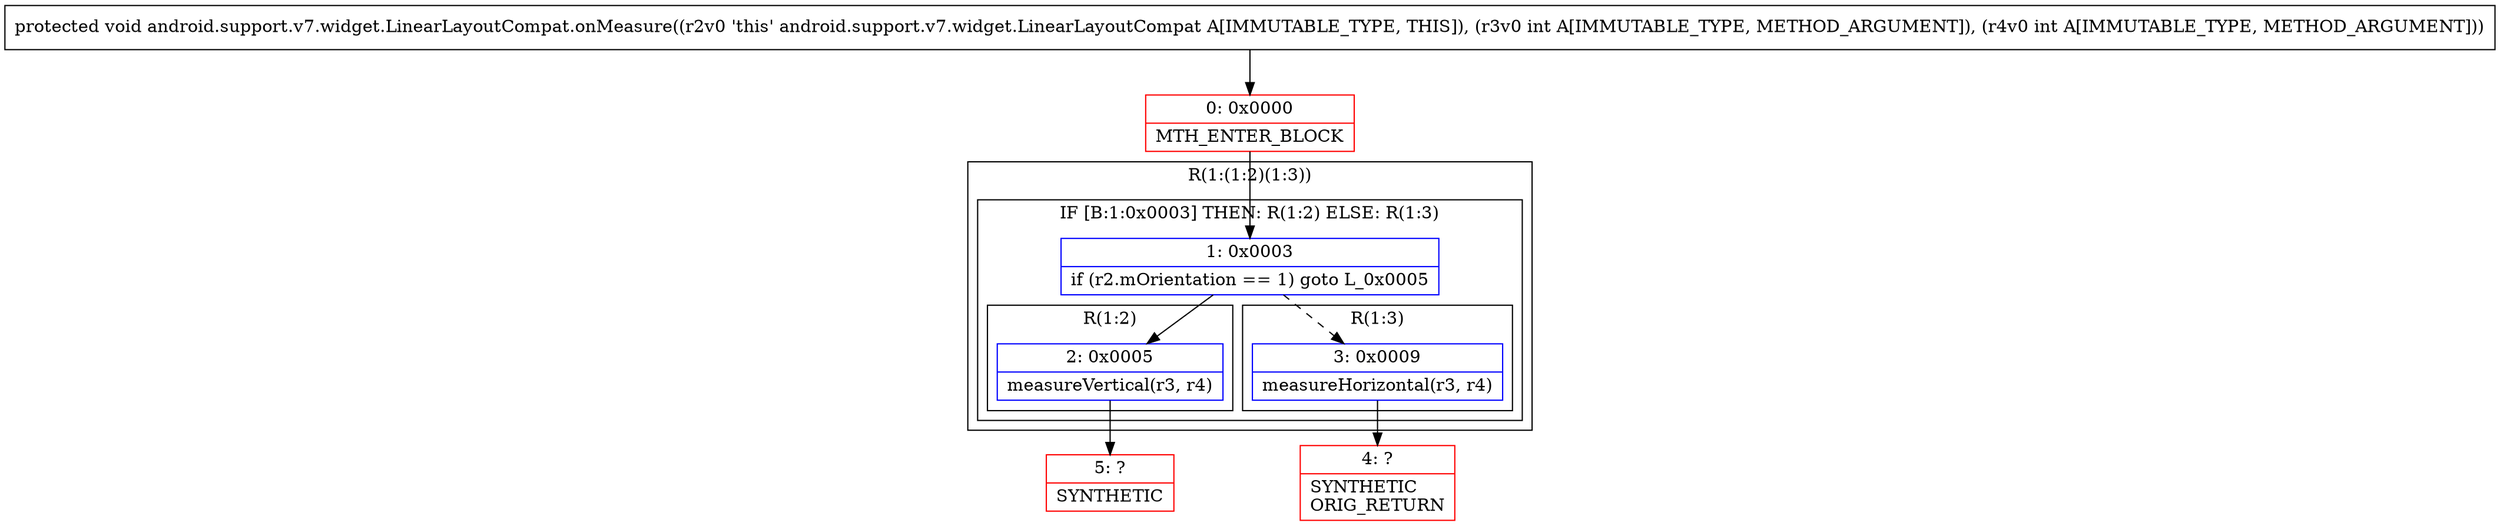 digraph "CFG forandroid.support.v7.widget.LinearLayoutCompat.onMeasure(II)V" {
subgraph cluster_Region_1303379177 {
label = "R(1:(1:2)(1:3))";
node [shape=record,color=blue];
subgraph cluster_IfRegion_283449709 {
label = "IF [B:1:0x0003] THEN: R(1:2) ELSE: R(1:3)";
node [shape=record,color=blue];
Node_1 [shape=record,label="{1\:\ 0x0003|if (r2.mOrientation == 1) goto L_0x0005\l}"];
subgraph cluster_Region_642255853 {
label = "R(1:2)";
node [shape=record,color=blue];
Node_2 [shape=record,label="{2\:\ 0x0005|measureVertical(r3, r4)\l}"];
}
subgraph cluster_Region_1757325248 {
label = "R(1:3)";
node [shape=record,color=blue];
Node_3 [shape=record,label="{3\:\ 0x0009|measureHorizontal(r3, r4)\l}"];
}
}
}
Node_0 [shape=record,color=red,label="{0\:\ 0x0000|MTH_ENTER_BLOCK\l}"];
Node_4 [shape=record,color=red,label="{4\:\ ?|SYNTHETIC\lORIG_RETURN\l}"];
Node_5 [shape=record,color=red,label="{5\:\ ?|SYNTHETIC\l}"];
MethodNode[shape=record,label="{protected void android.support.v7.widget.LinearLayoutCompat.onMeasure((r2v0 'this' android.support.v7.widget.LinearLayoutCompat A[IMMUTABLE_TYPE, THIS]), (r3v0 int A[IMMUTABLE_TYPE, METHOD_ARGUMENT]), (r4v0 int A[IMMUTABLE_TYPE, METHOD_ARGUMENT])) }"];
MethodNode -> Node_0;
Node_1 -> Node_2;
Node_1 -> Node_3[style=dashed];
Node_2 -> Node_5;
Node_3 -> Node_4;
Node_0 -> Node_1;
}

